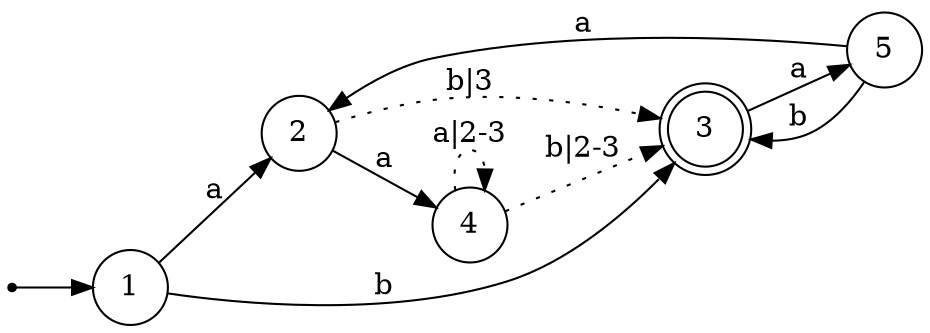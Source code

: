 digraph G {
rankdir = LR;
1 -> 2[label="a" ];
1 -> 3[label="b" ];
2 -> 4[label="a" ];
2 -> 3[label="b|3"  style = dotted];
3 -> 5[label="a" ];
4 -> 4[label="a|2-3"  style = dotted];
4 -> 3[label="b|2-3"  style = dotted];
5 -> 2[label="a" ];
5 -> 3[label="b" ];
 0 -> 1;
 0 [shape = point];
1[shape = circle  ];
2[shape = circle  ];
4[shape = circle  ];
5[shape = circle  ];
3[shape = doublecircle  ];
}
